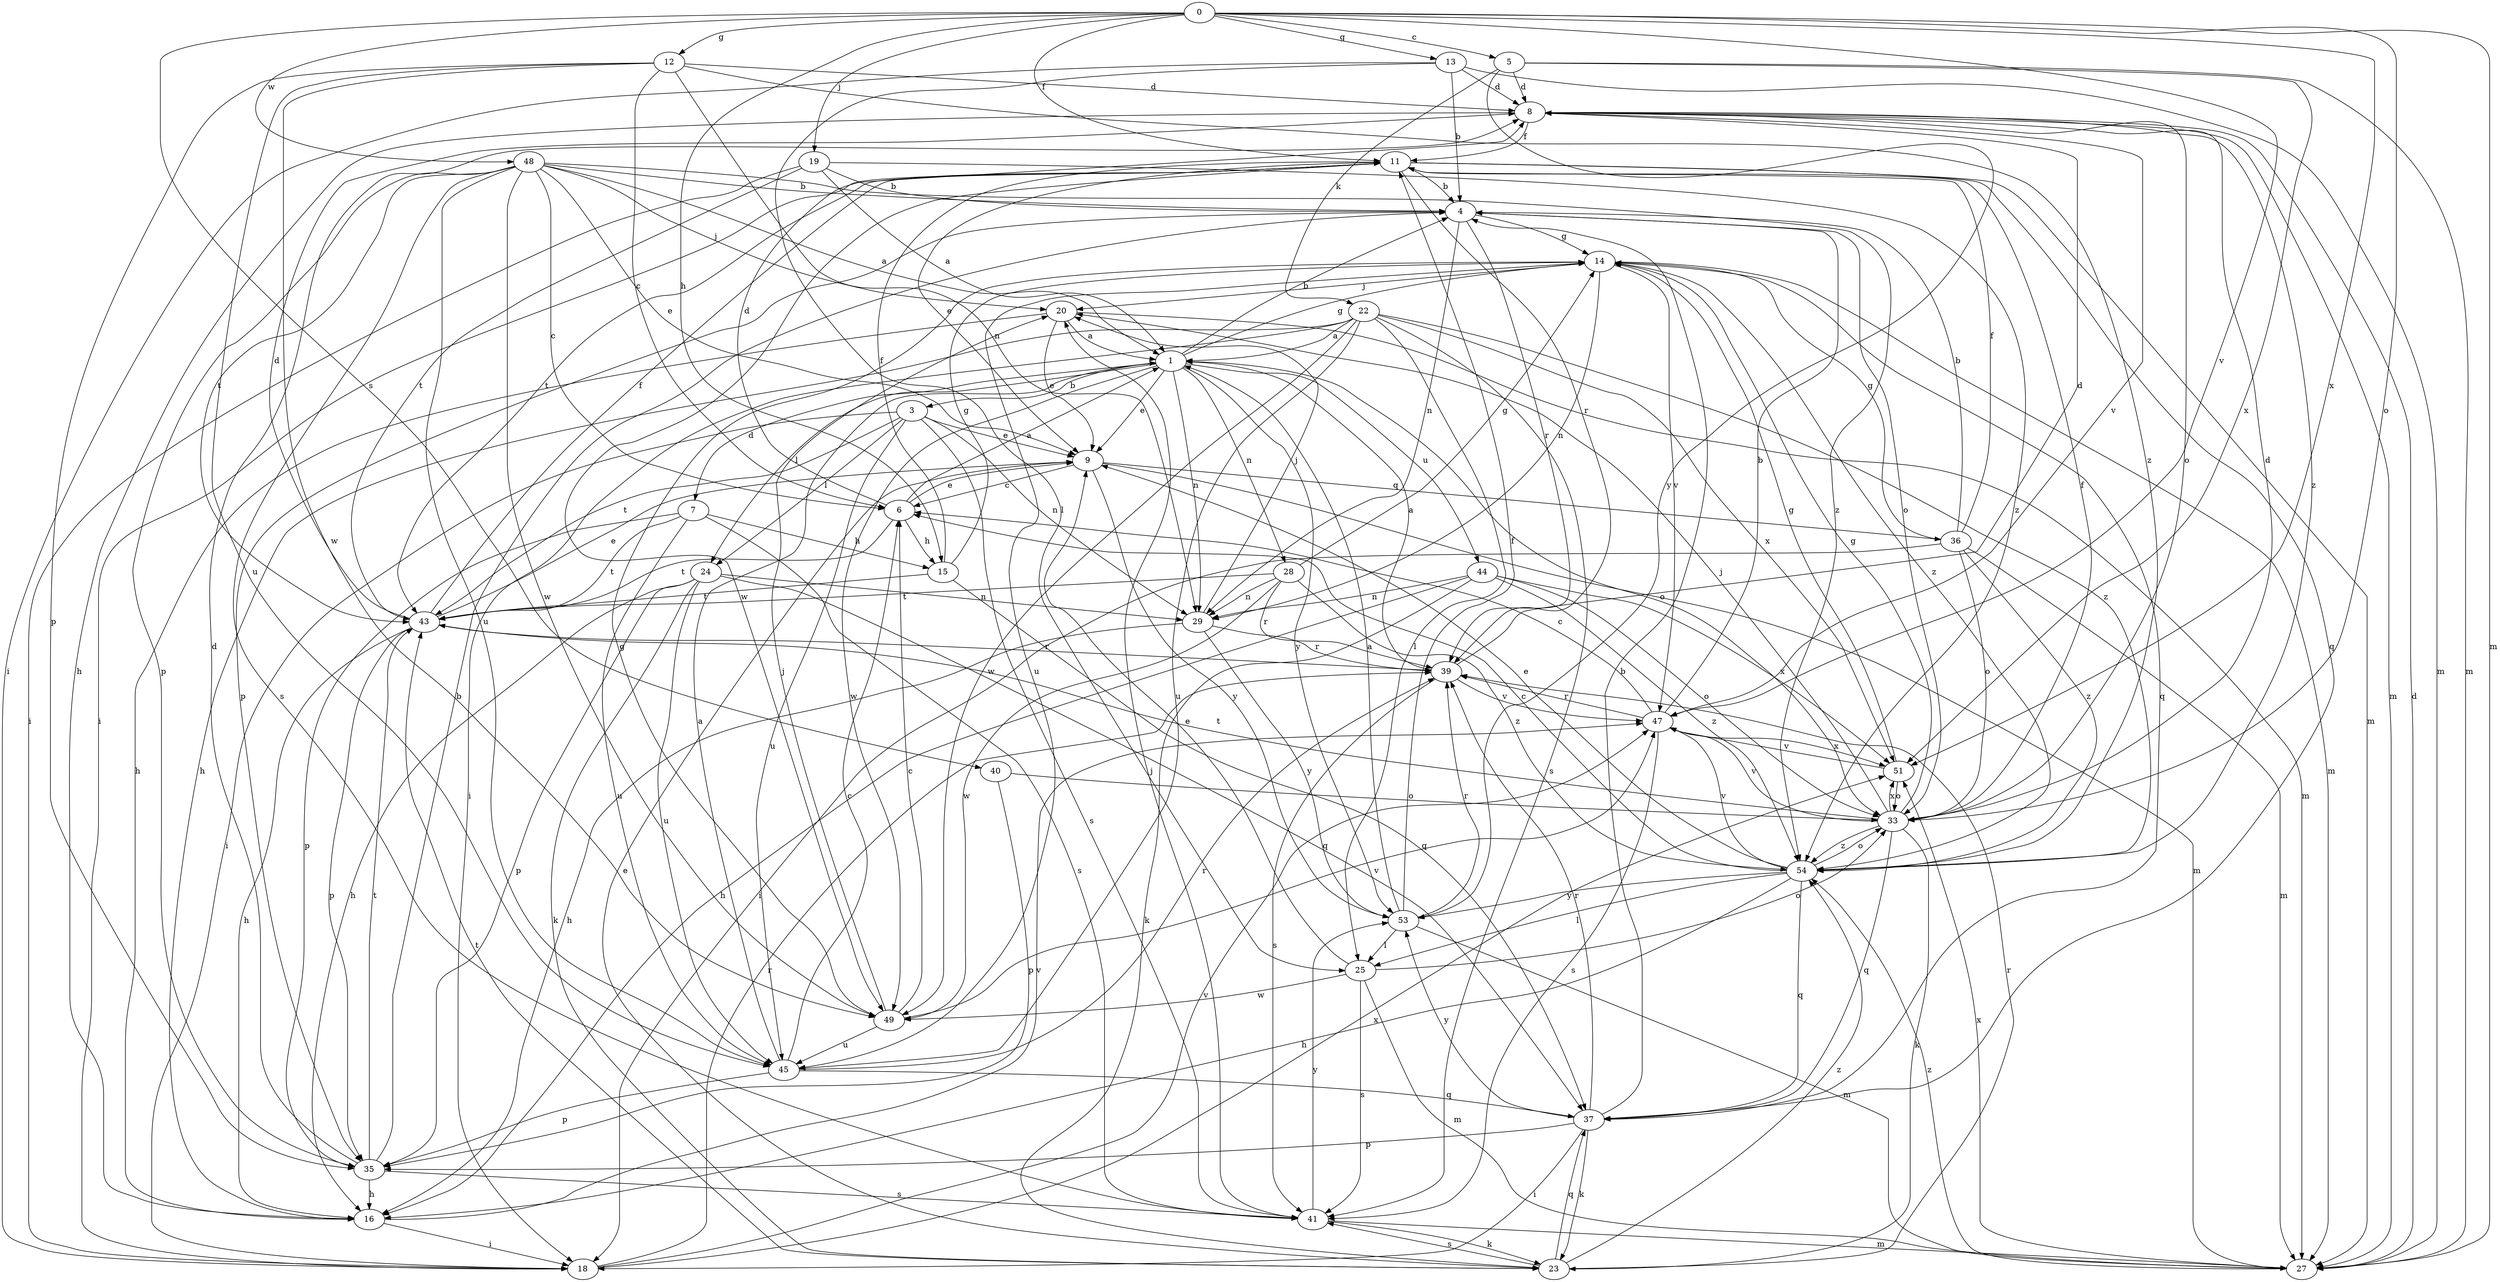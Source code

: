 strict digraph  {
0;
1;
3;
4;
5;
6;
7;
8;
9;
11;
12;
13;
14;
15;
16;
18;
19;
20;
22;
23;
24;
25;
27;
28;
29;
33;
35;
36;
37;
39;
40;
41;
43;
44;
45;
47;
48;
49;
51;
53;
54;
0 -> 5  [label=c];
0 -> 11  [label=f];
0 -> 12  [label=g];
0 -> 13  [label=g];
0 -> 15  [label=h];
0 -> 19  [label=j];
0 -> 27  [label=m];
0 -> 33  [label=o];
0 -> 40  [label=s];
0 -> 47  [label=v];
0 -> 48  [label=w];
0 -> 51  [label=x];
1 -> 3  [label=b];
1 -> 4  [label=b];
1 -> 7  [label=d];
1 -> 9  [label=e];
1 -> 14  [label=g];
1 -> 24  [label=l];
1 -> 28  [label=n];
1 -> 29  [label=n];
1 -> 33  [label=o];
1 -> 44  [label=u];
1 -> 49  [label=w];
1 -> 53  [label=y];
3 -> 9  [label=e];
3 -> 18  [label=i];
3 -> 24  [label=l];
3 -> 29  [label=n];
3 -> 41  [label=s];
3 -> 43  [label=t];
3 -> 45  [label=u];
4 -> 14  [label=g];
4 -> 29  [label=n];
4 -> 33  [label=o];
4 -> 35  [label=p];
4 -> 39  [label=r];
5 -> 8  [label=d];
5 -> 22  [label=k];
5 -> 27  [label=m];
5 -> 51  [label=x];
5 -> 53  [label=y];
6 -> 1  [label=a];
6 -> 8  [label=d];
6 -> 9  [label=e];
6 -> 15  [label=h];
6 -> 43  [label=t];
7 -> 15  [label=h];
7 -> 35  [label=p];
7 -> 41  [label=s];
7 -> 43  [label=t];
7 -> 45  [label=u];
8 -> 11  [label=f];
8 -> 16  [label=h];
8 -> 27  [label=m];
8 -> 33  [label=o];
8 -> 47  [label=v];
8 -> 54  [label=z];
9 -> 6  [label=c];
9 -> 27  [label=m];
9 -> 36  [label=q];
9 -> 53  [label=y];
11 -> 4  [label=b];
11 -> 9  [label=e];
11 -> 18  [label=i];
11 -> 27  [label=m];
11 -> 37  [label=q];
11 -> 39  [label=r];
11 -> 43  [label=t];
11 -> 49  [label=w];
12 -> 6  [label=c];
12 -> 8  [label=d];
12 -> 29  [label=n];
12 -> 35  [label=p];
12 -> 45  [label=u];
12 -> 49  [label=w];
12 -> 54  [label=z];
13 -> 4  [label=b];
13 -> 8  [label=d];
13 -> 18  [label=i];
13 -> 25  [label=l];
13 -> 27  [label=m];
14 -> 20  [label=j];
14 -> 27  [label=m];
14 -> 29  [label=n];
14 -> 37  [label=q];
14 -> 45  [label=u];
14 -> 47  [label=v];
14 -> 54  [label=z];
15 -> 11  [label=f];
15 -> 14  [label=g];
15 -> 37  [label=q];
15 -> 43  [label=t];
16 -> 18  [label=i];
16 -> 47  [label=v];
18 -> 39  [label=r];
18 -> 47  [label=v];
18 -> 51  [label=x];
19 -> 1  [label=a];
19 -> 4  [label=b];
19 -> 18  [label=i];
19 -> 43  [label=t];
19 -> 54  [label=z];
20 -> 1  [label=a];
20 -> 9  [label=e];
20 -> 16  [label=h];
20 -> 27  [label=m];
22 -> 1  [label=a];
22 -> 16  [label=h];
22 -> 18  [label=i];
22 -> 25  [label=l];
22 -> 41  [label=s];
22 -> 45  [label=u];
22 -> 49  [label=w];
22 -> 51  [label=x];
22 -> 54  [label=z];
23 -> 9  [label=e];
23 -> 37  [label=q];
23 -> 39  [label=r];
23 -> 41  [label=s];
23 -> 43  [label=t];
23 -> 54  [label=z];
24 -> 16  [label=h];
24 -> 23  [label=k];
24 -> 29  [label=n];
24 -> 35  [label=p];
24 -> 37  [label=q];
24 -> 45  [label=u];
25 -> 9  [label=e];
25 -> 27  [label=m];
25 -> 33  [label=o];
25 -> 41  [label=s];
25 -> 49  [label=w];
27 -> 8  [label=d];
27 -> 51  [label=x];
27 -> 54  [label=z];
28 -> 14  [label=g];
28 -> 29  [label=n];
28 -> 39  [label=r];
28 -> 43  [label=t];
28 -> 49  [label=w];
28 -> 54  [label=z];
29 -> 16  [label=h];
29 -> 20  [label=j];
29 -> 39  [label=r];
29 -> 53  [label=y];
33 -> 8  [label=d];
33 -> 11  [label=f];
33 -> 14  [label=g];
33 -> 20  [label=j];
33 -> 23  [label=k];
33 -> 37  [label=q];
33 -> 43  [label=t];
33 -> 47  [label=v];
33 -> 51  [label=x];
33 -> 54  [label=z];
35 -> 4  [label=b];
35 -> 8  [label=d];
35 -> 16  [label=h];
35 -> 41  [label=s];
35 -> 43  [label=t];
36 -> 4  [label=b];
36 -> 11  [label=f];
36 -> 14  [label=g];
36 -> 18  [label=i];
36 -> 27  [label=m];
36 -> 33  [label=o];
36 -> 54  [label=z];
37 -> 4  [label=b];
37 -> 18  [label=i];
37 -> 23  [label=k];
37 -> 35  [label=p];
37 -> 39  [label=r];
37 -> 53  [label=y];
39 -> 1  [label=a];
39 -> 8  [label=d];
39 -> 41  [label=s];
39 -> 47  [label=v];
40 -> 33  [label=o];
40 -> 35  [label=p];
41 -> 20  [label=j];
41 -> 23  [label=k];
41 -> 27  [label=m];
41 -> 53  [label=y];
43 -> 8  [label=d];
43 -> 9  [label=e];
43 -> 11  [label=f];
43 -> 16  [label=h];
43 -> 35  [label=p];
43 -> 39  [label=r];
44 -> 16  [label=h];
44 -> 23  [label=k];
44 -> 29  [label=n];
44 -> 33  [label=o];
44 -> 51  [label=x];
44 -> 54  [label=z];
45 -> 1  [label=a];
45 -> 6  [label=c];
45 -> 35  [label=p];
45 -> 37  [label=q];
45 -> 39  [label=r];
47 -> 4  [label=b];
47 -> 6  [label=c];
47 -> 39  [label=r];
47 -> 41  [label=s];
47 -> 51  [label=x];
48 -> 1  [label=a];
48 -> 4  [label=b];
48 -> 6  [label=c];
48 -> 9  [label=e];
48 -> 20  [label=j];
48 -> 35  [label=p];
48 -> 41  [label=s];
48 -> 43  [label=t];
48 -> 45  [label=u];
48 -> 49  [label=w];
48 -> 54  [label=z];
49 -> 6  [label=c];
49 -> 14  [label=g];
49 -> 20  [label=j];
49 -> 45  [label=u];
49 -> 47  [label=v];
51 -> 14  [label=g];
51 -> 33  [label=o];
51 -> 47  [label=v];
53 -> 1  [label=a];
53 -> 11  [label=f];
53 -> 25  [label=l];
53 -> 27  [label=m];
53 -> 39  [label=r];
54 -> 6  [label=c];
54 -> 9  [label=e];
54 -> 16  [label=h];
54 -> 25  [label=l];
54 -> 33  [label=o];
54 -> 37  [label=q];
54 -> 47  [label=v];
54 -> 53  [label=y];
}
